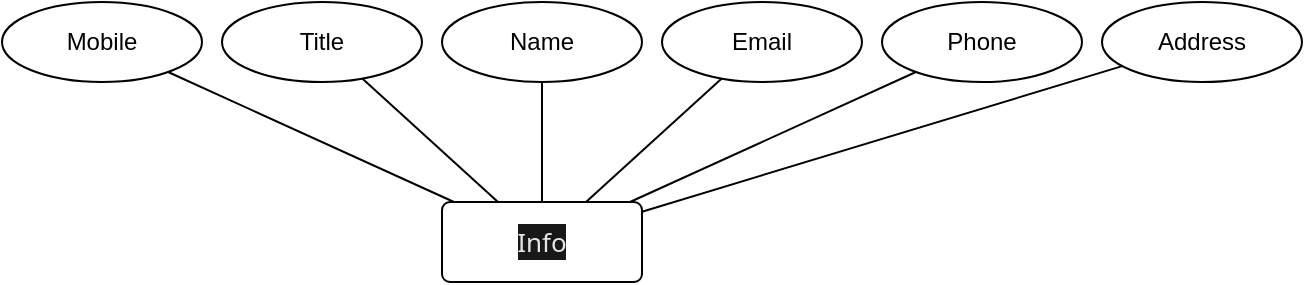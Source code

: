 <mxfile version="24.7.17">
  <diagram name="Page-1" id="yvjkCSMmZEeianDzYv3g">
    <mxGraphModel dx="1322" dy="684" grid="1" gridSize="10" guides="1" tooltips="1" connect="1" arrows="1" fold="1" page="1" pageScale="1" pageWidth="850" pageHeight="1100" math="0" shadow="0">
      <root>
        <mxCell id="0" />
        <mxCell id="1" parent="0" />
        <mxCell id="ApKfhjTcSISFnM96eLBm-1" value="&lt;span style=&quot;color: rgb(230, 230, 230); font-family: &amp;quot;Segoe UI&amp;quot;, &amp;quot;San Francisco&amp;quot;, Ubuntu, &amp;quot;Fira Sans&amp;quot;, Roboto, Arial, Helvetica, sans-serif; font-size: 13px; text-align: start; background-color: rgb(24, 24, 24);&quot;&gt;Info&lt;/span&gt;" style="rounded=1;arcSize=10;whiteSpace=wrap;html=1;align=center;" parent="1" vertex="1">
          <mxGeometry x="360" y="400" width="100" height="40" as="geometry" />
        </mxCell>
        <mxCell id="ApKfhjTcSISFnM96eLBm-2" value="Title" style="ellipse;whiteSpace=wrap;html=1;align=center;" parent="1" vertex="1">
          <mxGeometry x="250" y="300" width="100" height="40" as="geometry" />
        </mxCell>
        <mxCell id="ApKfhjTcSISFnM96eLBm-3" value="" style="endArrow=none;html=1;rounded=0;" parent="1" source="ApKfhjTcSISFnM96eLBm-2" target="ApKfhjTcSISFnM96eLBm-1" edge="1">
          <mxGeometry relative="1" as="geometry">
            <mxPoint x="290" y="390" as="sourcePoint" />
            <mxPoint x="450" y="390" as="targetPoint" />
          </mxGeometry>
        </mxCell>
        <mxCell id="ApKfhjTcSISFnM96eLBm-4" value="Name" style="ellipse;whiteSpace=wrap;html=1;align=center;" parent="1" vertex="1">
          <mxGeometry x="360" y="300" width="100" height="40" as="geometry" />
        </mxCell>
        <mxCell id="ApKfhjTcSISFnM96eLBm-5" value="" style="endArrow=none;html=1;rounded=0;" parent="1" source="ApKfhjTcSISFnM96eLBm-4" target="ApKfhjTcSISFnM96eLBm-1" edge="1">
          <mxGeometry relative="1" as="geometry">
            <mxPoint x="480" y="380" as="sourcePoint" />
            <mxPoint x="640" y="380" as="targetPoint" />
          </mxGeometry>
        </mxCell>
        <mxCell id="ApKfhjTcSISFnM96eLBm-7" value="" style="endArrow=none;html=1;rounded=0;" parent="1" source="Ei_l_mcv9ynAHgzD13lu-4" target="ApKfhjTcSISFnM96eLBm-1" edge="1">
          <mxGeometry relative="1" as="geometry">
            <mxPoint x="499.936" y="338.319" as="sourcePoint" />
            <mxPoint x="690" y="400" as="targetPoint" />
          </mxGeometry>
        </mxCell>
        <mxCell id="ApKfhjTcSISFnM96eLBm-11" value="" style="endArrow=none;html=1;rounded=0;" parent="1" source="Ei_l_mcv9ynAHgzD13lu-5" target="ApKfhjTcSISFnM96eLBm-1" edge="1">
          <mxGeometry relative="1" as="geometry">
            <mxPoint x="223.001" y="335.025" as="sourcePoint" />
            <mxPoint x="340" y="420" as="targetPoint" />
          </mxGeometry>
        </mxCell>
        <mxCell id="ApKfhjTcSISFnM96eLBm-12" value="" style="endArrow=none;html=1;rounded=0;" parent="1" source="Ei_l_mcv9ynAHgzD13lu-3" target="ApKfhjTcSISFnM96eLBm-1" edge="1">
          <mxGeometry relative="1" as="geometry">
            <mxPoint x="596.999" y="335.025" as="sourcePoint" />
            <mxPoint x="376" y="410" as="targetPoint" />
          </mxGeometry>
        </mxCell>
        <mxCell id="ApKfhjTcSISFnM96eLBm-13" value="" style="endArrow=none;html=1;rounded=0;" parent="1" source="Ei_l_mcv9ynAHgzD13lu-1" target="ApKfhjTcSISFnM96eLBm-1" edge="1">
          <mxGeometry relative="1" as="geometry">
            <mxPoint x="700.131" y="332.069" as="sourcePoint" />
            <mxPoint x="464" y="410" as="targetPoint" />
          </mxGeometry>
        </mxCell>
        <mxCell id="Ei_l_mcv9ynAHgzD13lu-1" value="Address" style="ellipse;whiteSpace=wrap;html=1;align=center;" vertex="1" parent="1">
          <mxGeometry x="690" y="300" width="100" height="40" as="geometry" />
        </mxCell>
        <mxCell id="Ei_l_mcv9ynAHgzD13lu-3" value="Phone" style="ellipse;whiteSpace=wrap;html=1;align=center;" vertex="1" parent="1">
          <mxGeometry x="580" y="300" width="100" height="40" as="geometry" />
        </mxCell>
        <mxCell id="Ei_l_mcv9ynAHgzD13lu-4" value="Email" style="ellipse;whiteSpace=wrap;html=1;align=center;" vertex="1" parent="1">
          <mxGeometry x="470" y="300" width="100" height="40" as="geometry" />
        </mxCell>
        <mxCell id="Ei_l_mcv9ynAHgzD13lu-5" value="Mobile" style="ellipse;whiteSpace=wrap;html=1;align=center;" vertex="1" parent="1">
          <mxGeometry x="140" y="300" width="100" height="40" as="geometry" />
        </mxCell>
      </root>
    </mxGraphModel>
  </diagram>
</mxfile>
